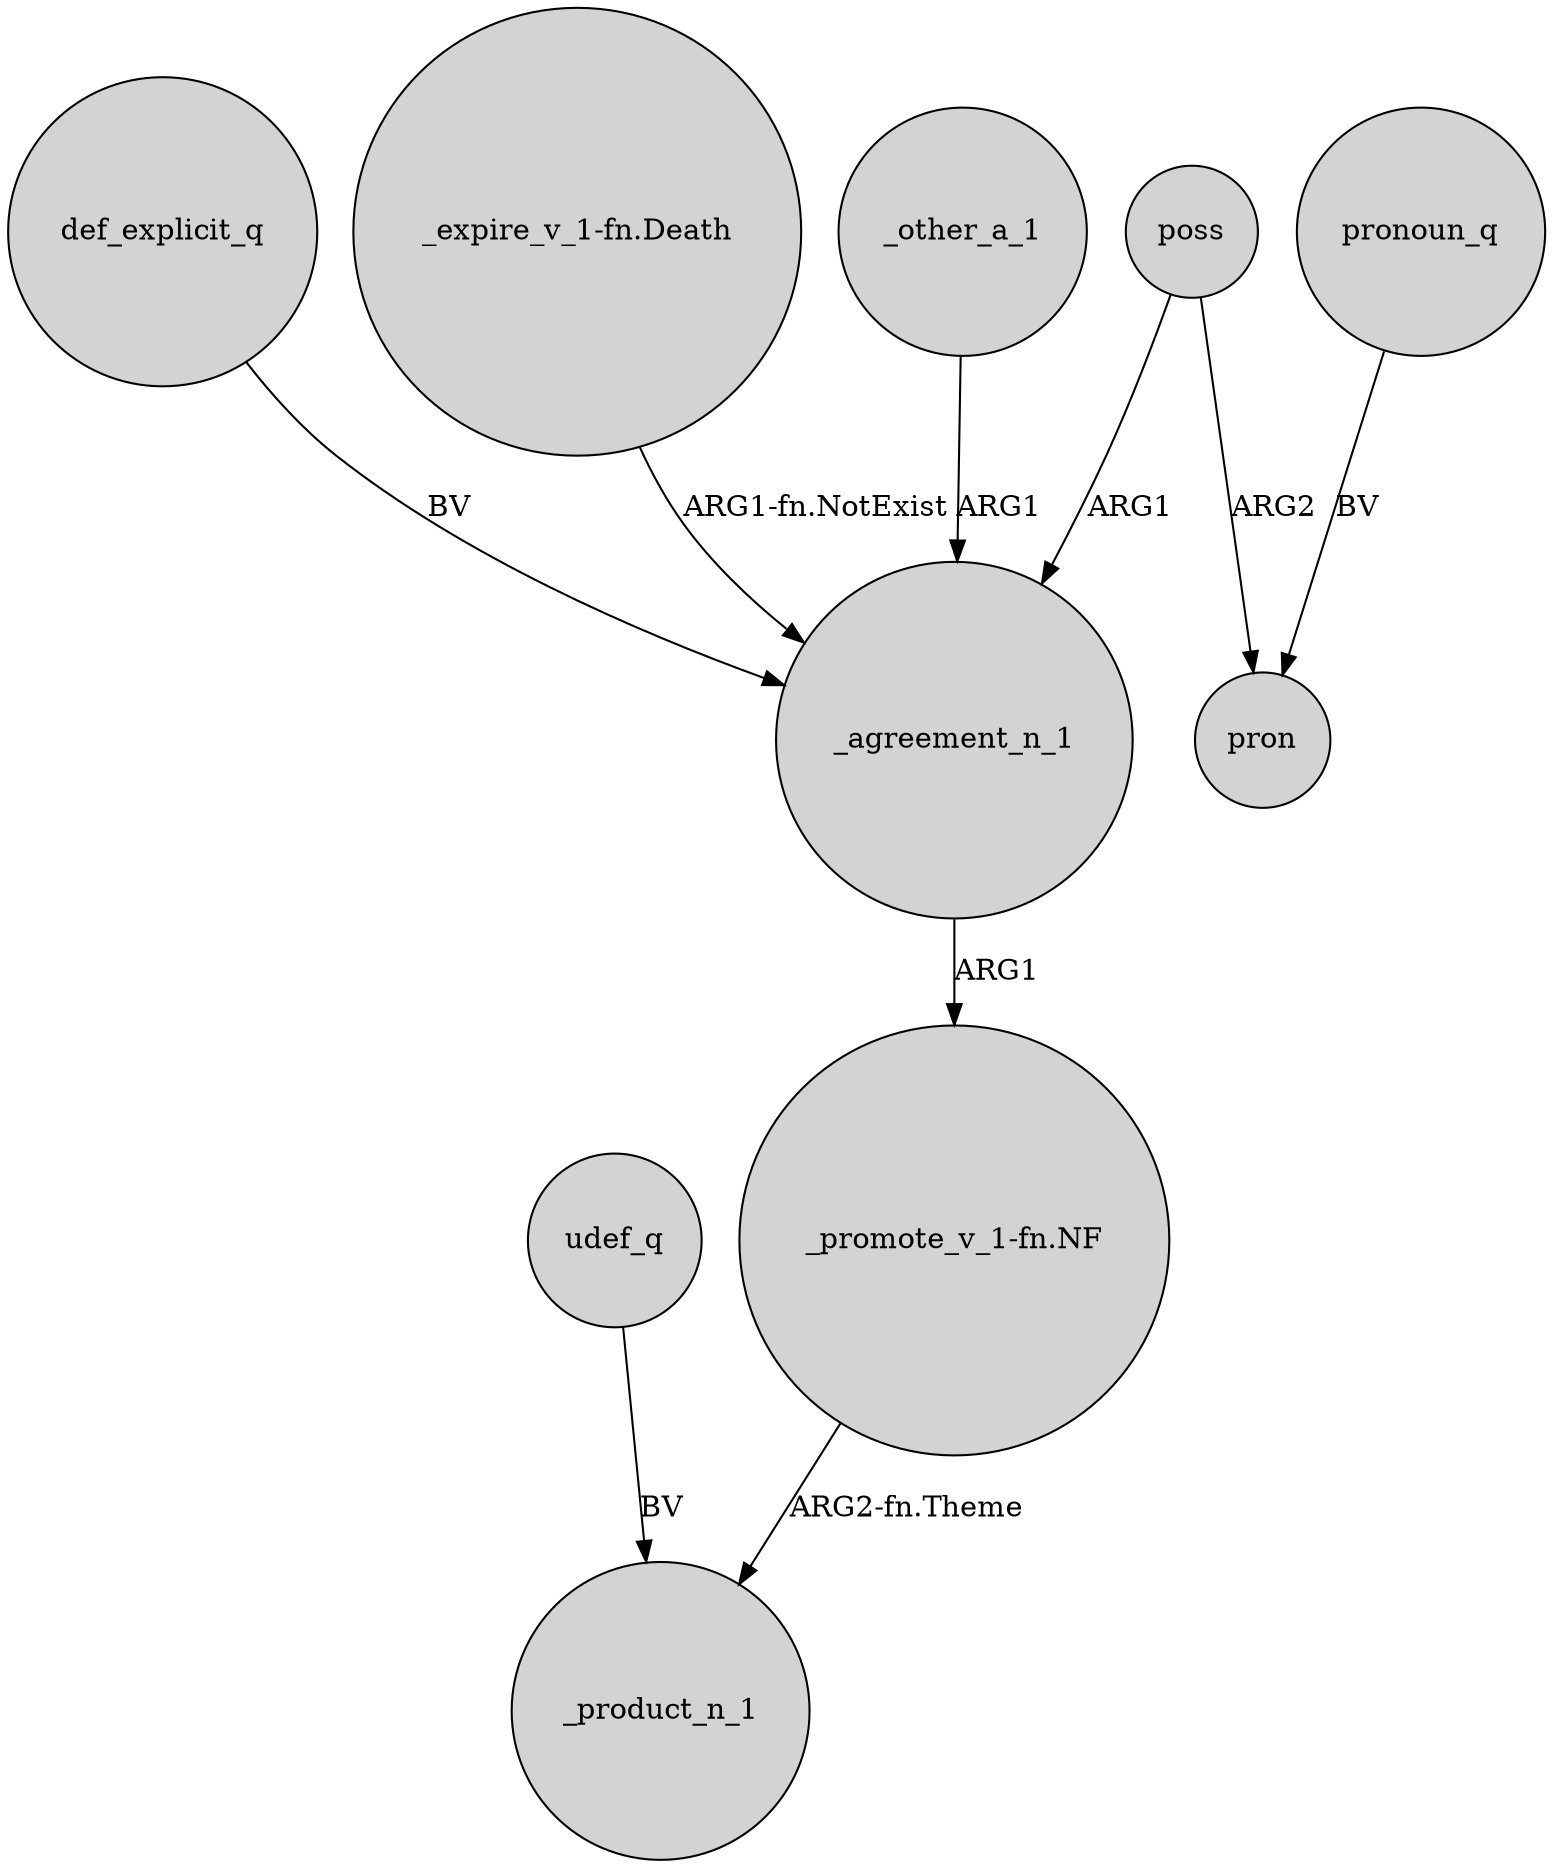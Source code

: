 digraph {
	node [shape=circle style=filled]
	udef_q -> _product_n_1 [label=BV]
	def_explicit_q -> _agreement_n_1 [label=BV]
	_other_a_1 -> _agreement_n_1 [label=ARG1]
	poss -> pron [label=ARG2]
	"_expire_v_1-fn.Death" -> _agreement_n_1 [label="ARG1-fn.NotExist"]
	"_promote_v_1-fn.NF" -> _product_n_1 [label="ARG2-fn.Theme"]
	poss -> _agreement_n_1 [label=ARG1]
	_agreement_n_1 -> "_promote_v_1-fn.NF" [label=ARG1]
	pronoun_q -> pron [label=BV]
}
